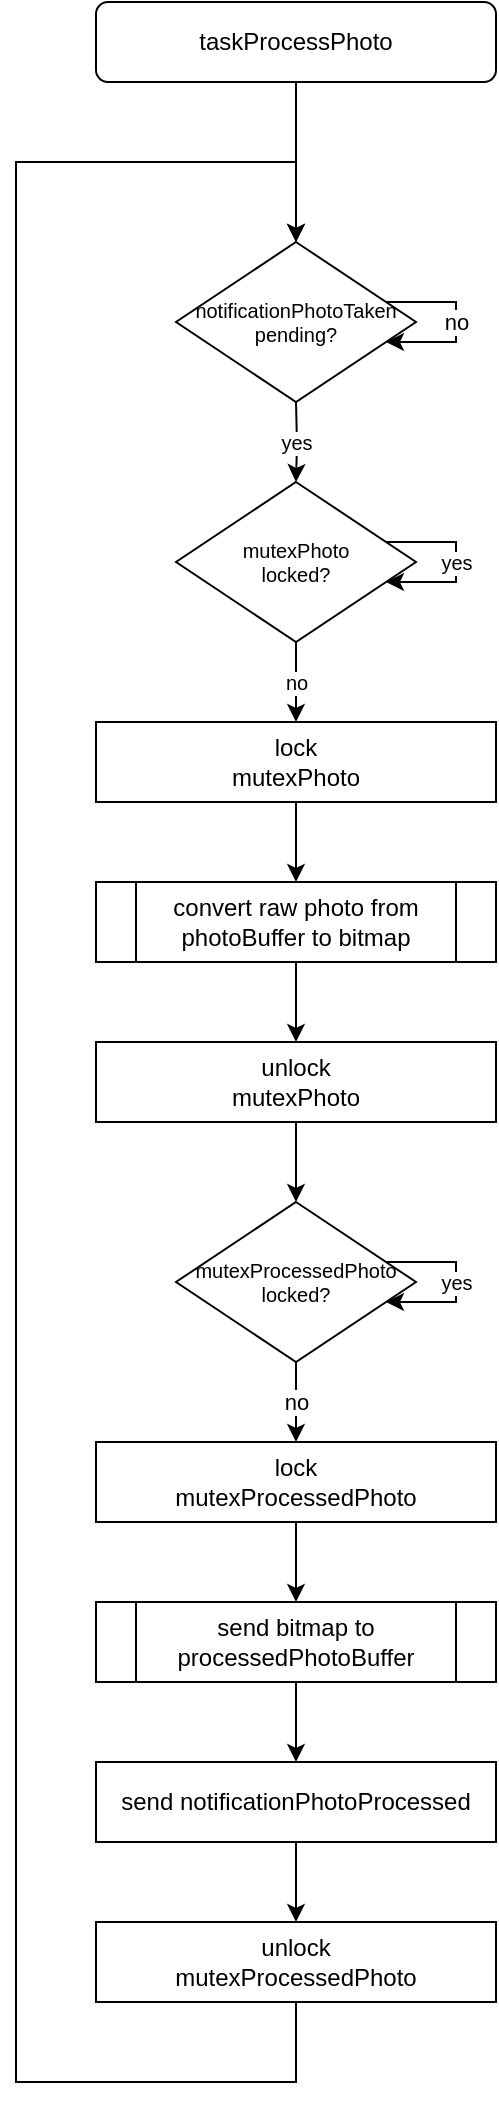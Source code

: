 <mxfile version="15.9.4" type="device"><diagram id="C5RBs43oDa-KdzZeNtuy" name="Page-1"><mxGraphModel dx="1038" dy="489" grid="1" gridSize="10" guides="1" tooltips="1" connect="1" arrows="1" fold="1" page="1" pageScale="1" pageWidth="827" pageHeight="1169" math="0" shadow="0"><root><mxCell id="WIyWlLk6GJQsqaUBKTNV-0"/><mxCell id="WIyWlLk6GJQsqaUBKTNV-1" parent="WIyWlLk6GJQsqaUBKTNV-0"/><mxCell id="kXIF5lAyFnLGbSisuO0o-7" value="" style="edgeStyle=orthogonalEdgeStyle;rounded=0;orthogonalLoop=1;jettySize=auto;html=1;fontSize=10;entryX=0.5;entryY=0;entryDx=0;entryDy=0;" parent="WIyWlLk6GJQsqaUBKTNV-1" source="kXIF5lAyFnLGbSisuO0o-2" target="2F2-fbG94k48LCOZbEtb-0" edge="1"><mxGeometry relative="1" as="geometry"><mxPoint x="380" y="80" as="targetPoint"/></mxGeometry></mxCell><mxCell id="kXIF5lAyFnLGbSisuO0o-2" value="taskProcessPhoto" style="rounded=1;whiteSpace=wrap;html=1;" parent="WIyWlLk6GJQsqaUBKTNV-1" vertex="1"><mxGeometry x="280" width="200" height="40" as="geometry"/></mxCell><mxCell id="kXIF5lAyFnLGbSisuO0o-8" value="yes" style="edgeStyle=orthogonalEdgeStyle;rounded=0;orthogonalLoop=1;jettySize=auto;html=1;fontSize=10;" parent="WIyWlLk6GJQsqaUBKTNV-1" target="kXIF5lAyFnLGbSisuO0o-6" edge="1"><mxGeometry relative="1" as="geometry"><mxPoint x="380" y="200" as="sourcePoint"/></mxGeometry></mxCell><mxCell id="VAWmplTxv4eoMh8Il5WT-10" value="" style="edgeStyle=orthogonalEdgeStyle;rounded=0;orthogonalLoop=1;jettySize=auto;html=1;" parent="WIyWlLk6GJQsqaUBKTNV-1" source="kXIF5lAyFnLGbSisuO0o-4" target="VAWmplTxv4eoMh8Il5WT-6" edge="1"><mxGeometry relative="1" as="geometry"/></mxCell><mxCell id="kXIF5lAyFnLGbSisuO0o-4" value="lock&lt;br&gt;mutexPhoto" style="rounded=0;whiteSpace=wrap;html=1;" parent="WIyWlLk6GJQsqaUBKTNV-1" vertex="1"><mxGeometry x="280" y="360" width="200" height="40" as="geometry"/></mxCell><mxCell id="kXIF5lAyFnLGbSisuO0o-10" value="no" style="edgeStyle=orthogonalEdgeStyle;rounded=0;orthogonalLoop=1;jettySize=auto;html=1;fontSize=10;" parent="WIyWlLk6GJQsqaUBKTNV-1" source="kXIF5lAyFnLGbSisuO0o-6" target="kXIF5lAyFnLGbSisuO0o-4" edge="1"><mxGeometry relative="1" as="geometry"/></mxCell><mxCell id="kXIF5lAyFnLGbSisuO0o-6" value="mutexPhoto&lt;br style=&quot;font-size: 10px&quot;&gt;locked?" style="rhombus;whiteSpace=wrap;html=1;fontSize=10;" parent="WIyWlLk6GJQsqaUBKTNV-1" vertex="1"><mxGeometry x="320" y="240" width="120" height="80" as="geometry"/></mxCell><mxCell id="kXIF5lAyFnLGbSisuO0o-23" style="edgeStyle=orthogonalEdgeStyle;rounded=0;orthogonalLoop=1;jettySize=auto;html=1;fontSize=10;exitX=0.5;exitY=1;exitDx=0;exitDy=0;" parent="WIyWlLk6GJQsqaUBKTNV-1" source="2F2-fbG94k48LCOZbEtb-8" edge="1"><mxGeometry relative="1" as="geometry"><Array as="points"><mxPoint x="380" y="1040"/><mxPoint x="240" y="1040"/><mxPoint x="240" y="80"/><mxPoint x="380" y="80"/></Array><mxPoint x="380" y="1040" as="sourcePoint"/><mxPoint x="380" y="120" as="targetPoint"/></mxGeometry></mxCell><mxCell id="kXIF5lAyFnLGbSisuO0o-26" value="yes" style="edgeStyle=orthogonalEdgeStyle;rounded=0;orthogonalLoop=1;jettySize=auto;html=1;fontSize=10;" parent="WIyWlLk6GJQsqaUBKTNV-1" source="kXIF5lAyFnLGbSisuO0o-6" target="kXIF5lAyFnLGbSisuO0o-6" edge="1"><mxGeometry relative="1" as="geometry"/></mxCell><mxCell id="2F2-fbG94k48LCOZbEtb-9" style="edgeStyle=orthogonalEdgeStyle;rounded=0;orthogonalLoop=1;jettySize=auto;html=1;" parent="WIyWlLk6GJQsqaUBKTNV-1" source="VAWmplTxv4eoMh8Il5WT-0" target="2F2-fbG94k48LCOZbEtb-8" edge="1"><mxGeometry relative="1" as="geometry"/></mxCell><mxCell id="VAWmplTxv4eoMh8Il5WT-0" value="send notificationPhotoProcessed" style="rounded=0;whiteSpace=wrap;html=1;" parent="WIyWlLk6GJQsqaUBKTNV-1" vertex="1"><mxGeometry x="280" y="880" width="200" height="40" as="geometry"/></mxCell><mxCell id="2F2-fbG94k48LCOZbEtb-3" value="" style="edgeStyle=orthogonalEdgeStyle;rounded=0;orthogonalLoop=1;jettySize=auto;html=1;" parent="WIyWlLk6GJQsqaUBKTNV-1" source="VAWmplTxv4eoMh8Il5WT-6" target="2F2-fbG94k48LCOZbEtb-2" edge="1"><mxGeometry relative="1" as="geometry"/></mxCell><mxCell id="VAWmplTxv4eoMh8Il5WT-6" value="convert raw photo from photoBuffer to bitmap" style="shape=process;whiteSpace=wrap;html=1;backgroundOutline=1;" parent="WIyWlLk6GJQsqaUBKTNV-1" vertex="1"><mxGeometry x="280" y="440" width="200" height="40" as="geometry"/></mxCell><mxCell id="VAWmplTxv4eoMh8Il5WT-14" style="edgeStyle=orthogonalEdgeStyle;rounded=0;orthogonalLoop=1;jettySize=auto;html=1;" parent="WIyWlLk6GJQsqaUBKTNV-1" source="VAWmplTxv4eoMh8Il5WT-12" target="VAWmplTxv4eoMh8Il5WT-0" edge="1"><mxGeometry relative="1" as="geometry"/></mxCell><mxCell id="VAWmplTxv4eoMh8Il5WT-12" value="send bitmap to processedPhotoBuffer" style="shape=process;whiteSpace=wrap;html=1;backgroundOutline=1;" parent="WIyWlLk6GJQsqaUBKTNV-1" vertex="1"><mxGeometry x="280" y="800" width="200" height="40" as="geometry"/></mxCell><mxCell id="2F2-fbG94k48LCOZbEtb-0" value="notificationPhotoTaken pending?" style="rhombus;whiteSpace=wrap;html=1;fontSize=10;" parent="WIyWlLk6GJQsqaUBKTNV-1" vertex="1"><mxGeometry x="320" y="120" width="120" height="80" as="geometry"/></mxCell><mxCell id="2F2-fbG94k48LCOZbEtb-1" value="no" style="edgeStyle=orthogonalEdgeStyle;rounded=0;orthogonalLoop=1;jettySize=auto;html=1;" parent="WIyWlLk6GJQsqaUBKTNV-1" source="2F2-fbG94k48LCOZbEtb-0" target="2F2-fbG94k48LCOZbEtb-0" edge="1"><mxGeometry relative="1" as="geometry"/></mxCell><mxCell id="2F2-fbG94k48LCOZbEtb-12" value="" style="edgeStyle=orthogonalEdgeStyle;rounded=0;orthogonalLoop=1;jettySize=auto;html=1;" parent="WIyWlLk6GJQsqaUBKTNV-1" source="2F2-fbG94k48LCOZbEtb-2" target="2F2-fbG94k48LCOZbEtb-5" edge="1"><mxGeometry relative="1" as="geometry"/></mxCell><mxCell id="2F2-fbG94k48LCOZbEtb-2" value="unlock&lt;br&gt;mutexPhoto" style="rounded=0;whiteSpace=wrap;html=1;" parent="WIyWlLk6GJQsqaUBKTNV-1" vertex="1"><mxGeometry x="280" y="520" width="200" height="40" as="geometry"/></mxCell><mxCell id="2F2-fbG94k48LCOZbEtb-11" value="no" style="edgeStyle=orthogonalEdgeStyle;rounded=0;orthogonalLoop=1;jettySize=auto;html=1;" parent="WIyWlLk6GJQsqaUBKTNV-1" source="2F2-fbG94k48LCOZbEtb-5" target="2F2-fbG94k48LCOZbEtb-7" edge="1"><mxGeometry relative="1" as="geometry"/></mxCell><mxCell id="2F2-fbG94k48LCOZbEtb-5" value="mutexProcessedPhoto&lt;br style=&quot;font-size: 10px&quot;&gt;locked?" style="rhombus;whiteSpace=wrap;html=1;fontSize=10;" parent="WIyWlLk6GJQsqaUBKTNV-1" vertex="1"><mxGeometry x="320" y="600" width="120" height="80" as="geometry"/></mxCell><mxCell id="2F2-fbG94k48LCOZbEtb-6" value="yes" style="edgeStyle=orthogonalEdgeStyle;rounded=0;orthogonalLoop=1;jettySize=auto;html=1;fontSize=10;" parent="WIyWlLk6GJQsqaUBKTNV-1" source="2F2-fbG94k48LCOZbEtb-5" target="2F2-fbG94k48LCOZbEtb-5" edge="1"><mxGeometry relative="1" as="geometry"/></mxCell><mxCell id="2F2-fbG94k48LCOZbEtb-10" value="" style="edgeStyle=orthogonalEdgeStyle;rounded=0;orthogonalLoop=1;jettySize=auto;html=1;" parent="WIyWlLk6GJQsqaUBKTNV-1" source="2F2-fbG94k48LCOZbEtb-7" target="VAWmplTxv4eoMh8Il5WT-12" edge="1"><mxGeometry relative="1" as="geometry"/></mxCell><mxCell id="2F2-fbG94k48LCOZbEtb-7" value="lock&lt;br&gt;mutexProcessedPhoto" style="rounded=0;whiteSpace=wrap;html=1;" parent="WIyWlLk6GJQsqaUBKTNV-1" vertex="1"><mxGeometry x="280" y="720" width="200" height="40" as="geometry"/></mxCell><mxCell id="2F2-fbG94k48LCOZbEtb-8" value="unlock&lt;br&gt;mutexProcessedPhoto" style="rounded=0;whiteSpace=wrap;html=1;" parent="WIyWlLk6GJQsqaUBKTNV-1" vertex="1"><mxGeometry x="280" y="960" width="200" height="40" as="geometry"/></mxCell></root></mxGraphModel></diagram></mxfile>